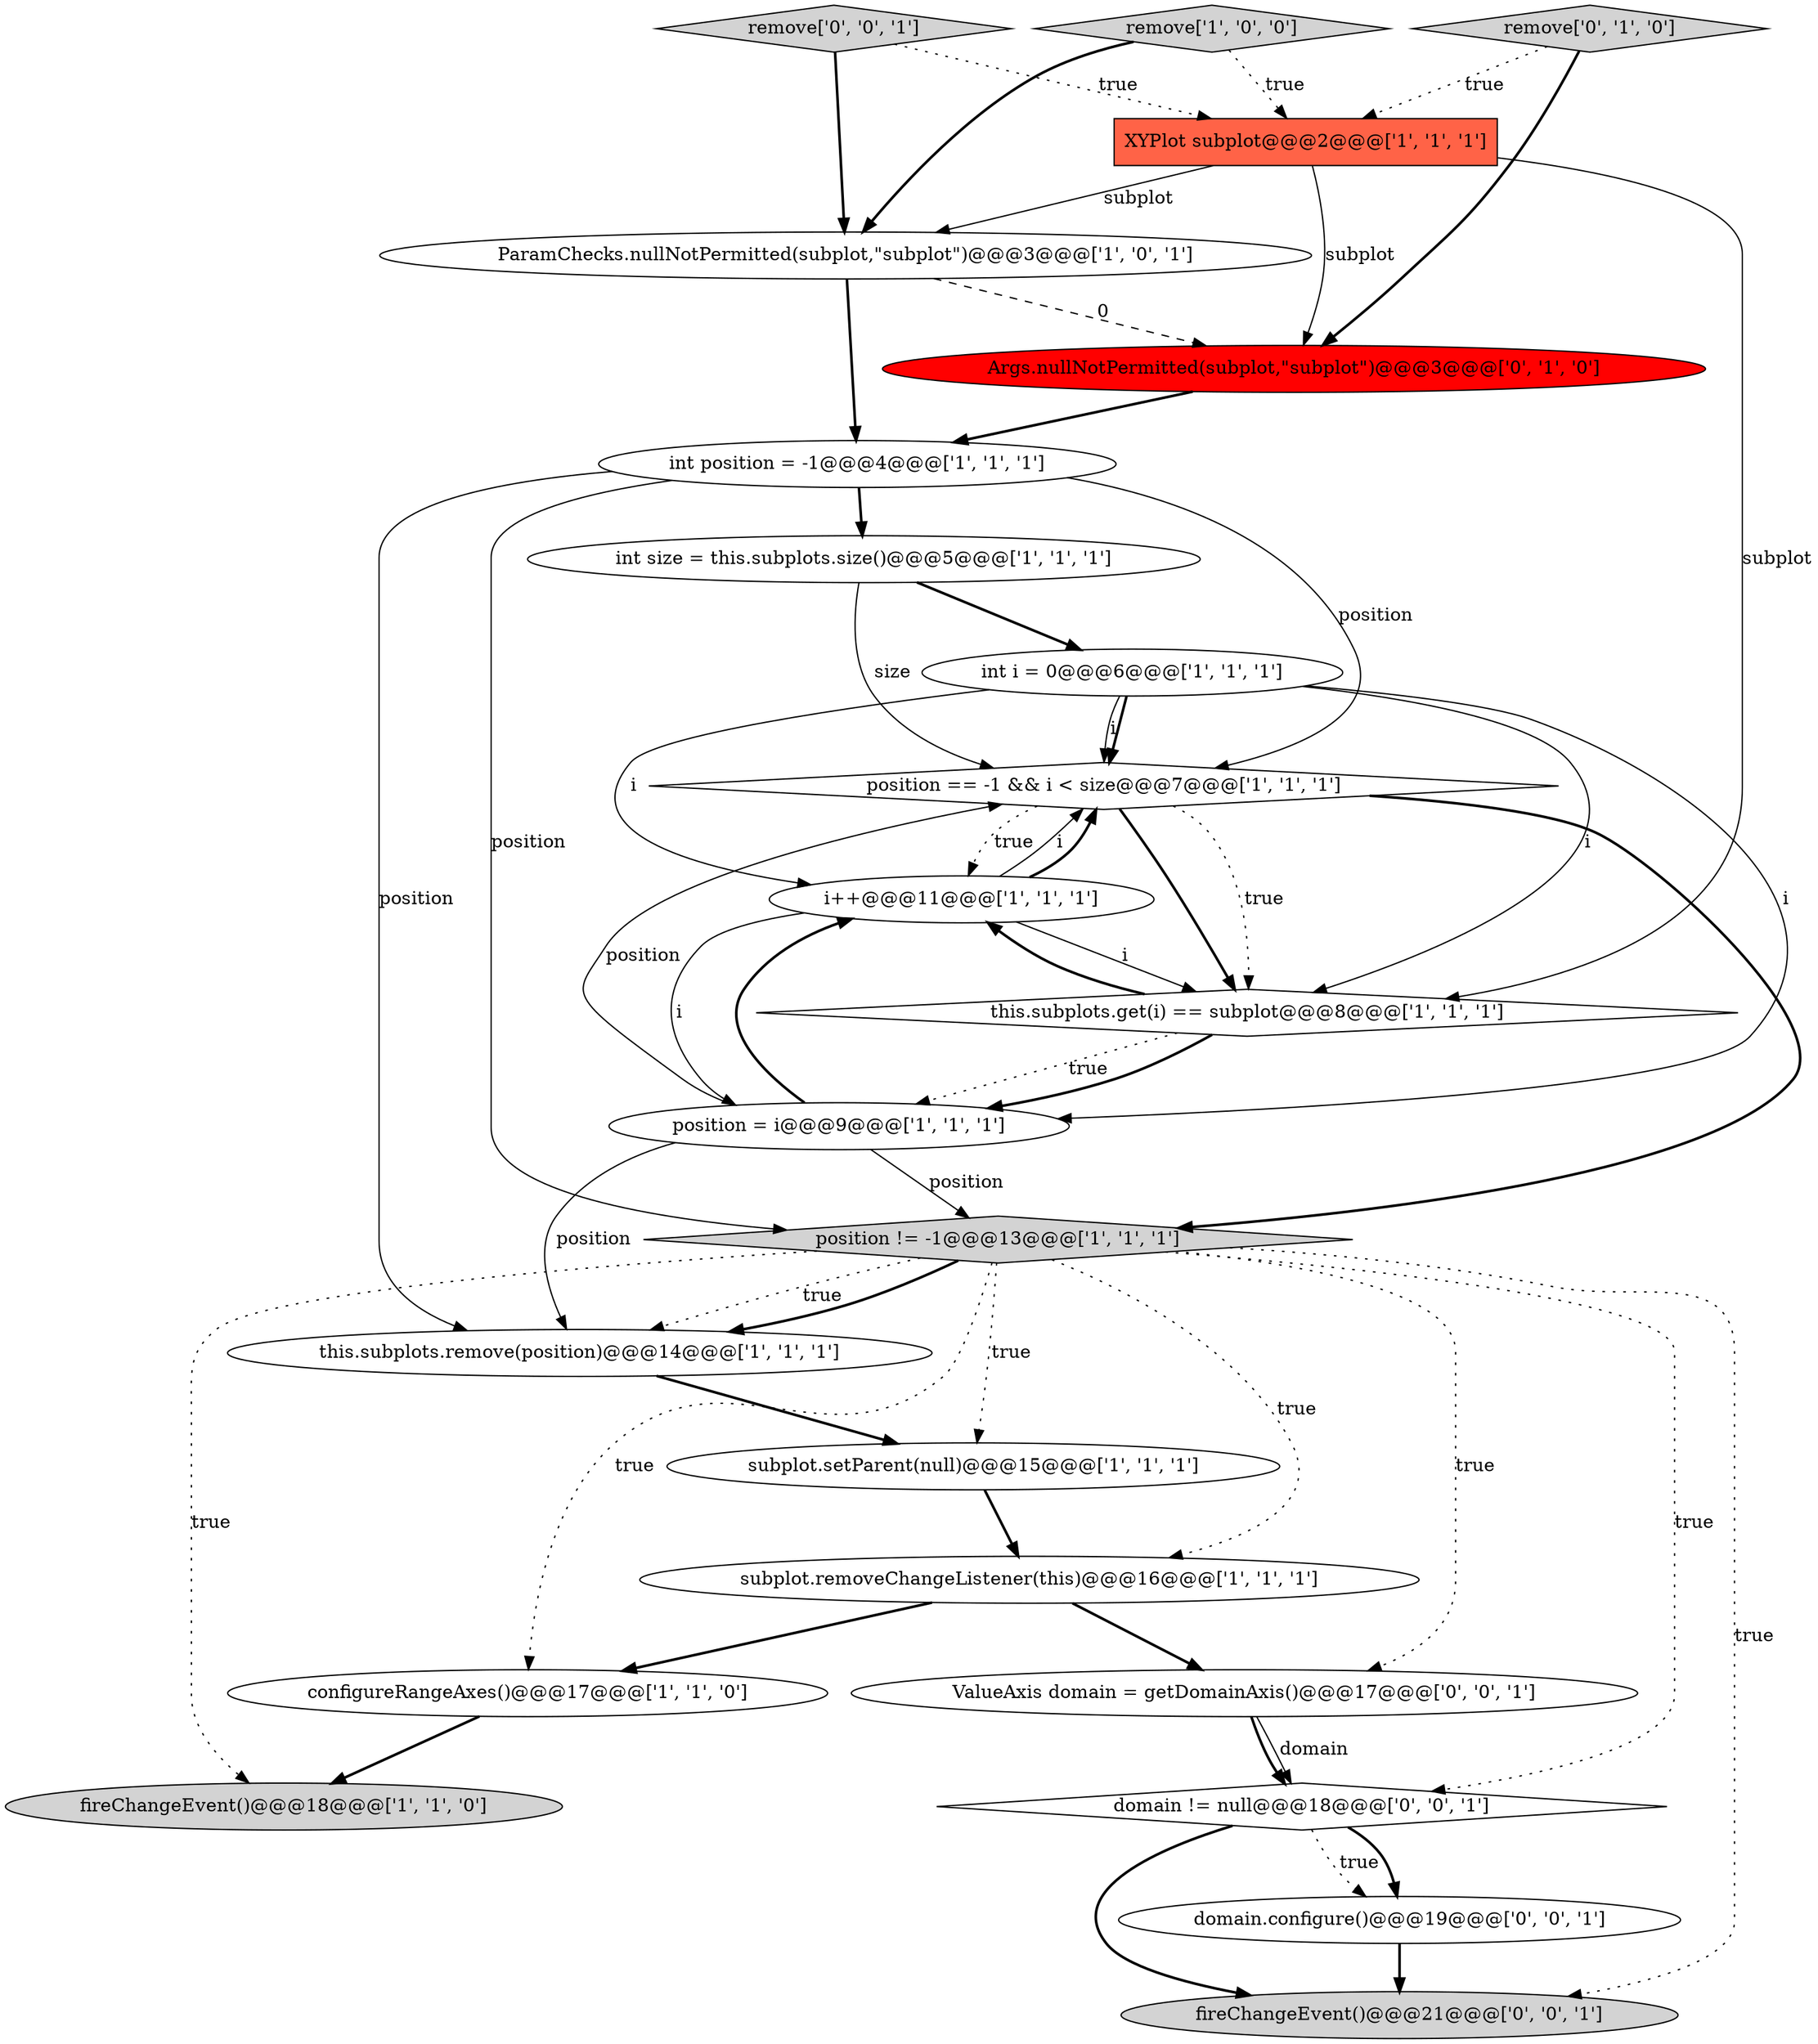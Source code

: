 digraph {
1 [style = filled, label = "XYPlot subplot@@@2@@@['1', '1', '1']", fillcolor = tomato, shape = box image = "AAA0AAABBB1BBB"];
20 [style = filled, label = "domain != null@@@18@@@['0', '0', '1']", fillcolor = white, shape = diamond image = "AAA0AAABBB3BBB"];
8 [style = filled, label = "position = i@@@9@@@['1', '1', '1']", fillcolor = white, shape = ellipse image = "AAA0AAABBB1BBB"];
12 [style = filled, label = "configureRangeAxes()@@@17@@@['1', '1', '0']", fillcolor = white, shape = ellipse image = "AAA0AAABBB1BBB"];
17 [style = filled, label = "Args.nullNotPermitted(subplot,\"subplot\")@@@3@@@['0', '1', '0']", fillcolor = red, shape = ellipse image = "AAA1AAABBB2BBB"];
19 [style = filled, label = "remove['0', '0', '1']", fillcolor = lightgray, shape = diamond image = "AAA0AAABBB3BBB"];
13 [style = filled, label = "i++@@@11@@@['1', '1', '1']", fillcolor = white, shape = ellipse image = "AAA0AAABBB1BBB"];
9 [style = filled, label = "int position = -1@@@4@@@['1', '1', '1']", fillcolor = white, shape = ellipse image = "AAA0AAABBB1BBB"];
5 [style = filled, label = "this.subplots.remove(position)@@@14@@@['1', '1', '1']", fillcolor = white, shape = ellipse image = "AAA0AAABBB1BBB"];
6 [style = filled, label = "fireChangeEvent()@@@18@@@['1', '1', '0']", fillcolor = lightgray, shape = ellipse image = "AAA0AAABBB1BBB"];
11 [style = filled, label = "int i = 0@@@6@@@['1', '1', '1']", fillcolor = white, shape = ellipse image = "AAA0AAABBB1BBB"];
22 [style = filled, label = "ValueAxis domain = getDomainAxis()@@@17@@@['0', '0', '1']", fillcolor = white, shape = ellipse image = "AAA0AAABBB3BBB"];
14 [style = filled, label = "position == -1 && i < size@@@7@@@['1', '1', '1']", fillcolor = white, shape = diamond image = "AAA0AAABBB1BBB"];
18 [style = filled, label = "fireChangeEvent()@@@21@@@['0', '0', '1']", fillcolor = lightgray, shape = ellipse image = "AAA0AAABBB3BBB"];
2 [style = filled, label = "remove['1', '0', '0']", fillcolor = lightgray, shape = diamond image = "AAA0AAABBB1BBB"];
3 [style = filled, label = "ParamChecks.nullNotPermitted(subplot,\"subplot\")@@@3@@@['1', '0', '1']", fillcolor = white, shape = ellipse image = "AAA0AAABBB1BBB"];
16 [style = filled, label = "remove['0', '1', '0']", fillcolor = lightgray, shape = diamond image = "AAA0AAABBB2BBB"];
0 [style = filled, label = "position != -1@@@13@@@['1', '1', '1']", fillcolor = lightgray, shape = diamond image = "AAA0AAABBB1BBB"];
4 [style = filled, label = "subplot.setParent(null)@@@15@@@['1', '1', '1']", fillcolor = white, shape = ellipse image = "AAA0AAABBB1BBB"];
10 [style = filled, label = "subplot.removeChangeListener(this)@@@16@@@['1', '1', '1']", fillcolor = white, shape = ellipse image = "AAA0AAABBB1BBB"];
7 [style = filled, label = "int size = this.subplots.size()@@@5@@@['1', '1', '1']", fillcolor = white, shape = ellipse image = "AAA0AAABBB1BBB"];
15 [style = filled, label = "this.subplots.get(i) == subplot@@@8@@@['1', '1', '1']", fillcolor = white, shape = diamond image = "AAA0AAABBB1BBB"];
21 [style = filled, label = "domain.configure()@@@19@@@['0', '0', '1']", fillcolor = white, shape = ellipse image = "AAA0AAABBB3BBB"];
10->22 [style = bold, label=""];
4->10 [style = bold, label=""];
19->1 [style = dotted, label="true"];
0->12 [style = dotted, label="true"];
15->13 [style = bold, label=""];
7->11 [style = bold, label=""];
3->17 [style = dashed, label="0"];
11->13 [style = solid, label="i"];
0->5 [style = dotted, label="true"];
0->18 [style = dotted, label="true"];
11->14 [style = bold, label=""];
0->10 [style = dotted, label="true"];
2->3 [style = bold, label=""];
17->9 [style = bold, label=""];
0->4 [style = dotted, label="true"];
7->14 [style = solid, label="size"];
0->20 [style = dotted, label="true"];
8->14 [style = solid, label="position"];
1->15 [style = solid, label="subplot"];
20->21 [style = dotted, label="true"];
16->17 [style = bold, label=""];
9->7 [style = bold, label=""];
1->3 [style = solid, label="subplot"];
12->6 [style = bold, label=""];
0->6 [style = dotted, label="true"];
11->15 [style = solid, label="i"];
8->5 [style = solid, label="position"];
21->18 [style = bold, label=""];
14->13 [style = dotted, label="true"];
9->0 [style = solid, label="position"];
0->22 [style = dotted, label="true"];
20->21 [style = bold, label=""];
3->9 [style = bold, label=""];
20->18 [style = bold, label=""];
14->15 [style = dotted, label="true"];
15->8 [style = dotted, label="true"];
14->0 [style = bold, label=""];
22->20 [style = bold, label=""];
16->1 [style = dotted, label="true"];
13->8 [style = solid, label="i"];
10->12 [style = bold, label=""];
1->17 [style = solid, label="subplot"];
11->8 [style = solid, label="i"];
2->1 [style = dotted, label="true"];
13->15 [style = solid, label="i"];
22->20 [style = solid, label="domain"];
5->4 [style = bold, label=""];
11->14 [style = solid, label="i"];
9->14 [style = solid, label="position"];
13->14 [style = solid, label="i"];
14->15 [style = bold, label=""];
8->0 [style = solid, label="position"];
13->14 [style = bold, label=""];
19->3 [style = bold, label=""];
15->8 [style = bold, label=""];
8->13 [style = bold, label=""];
0->5 [style = bold, label=""];
9->5 [style = solid, label="position"];
}
